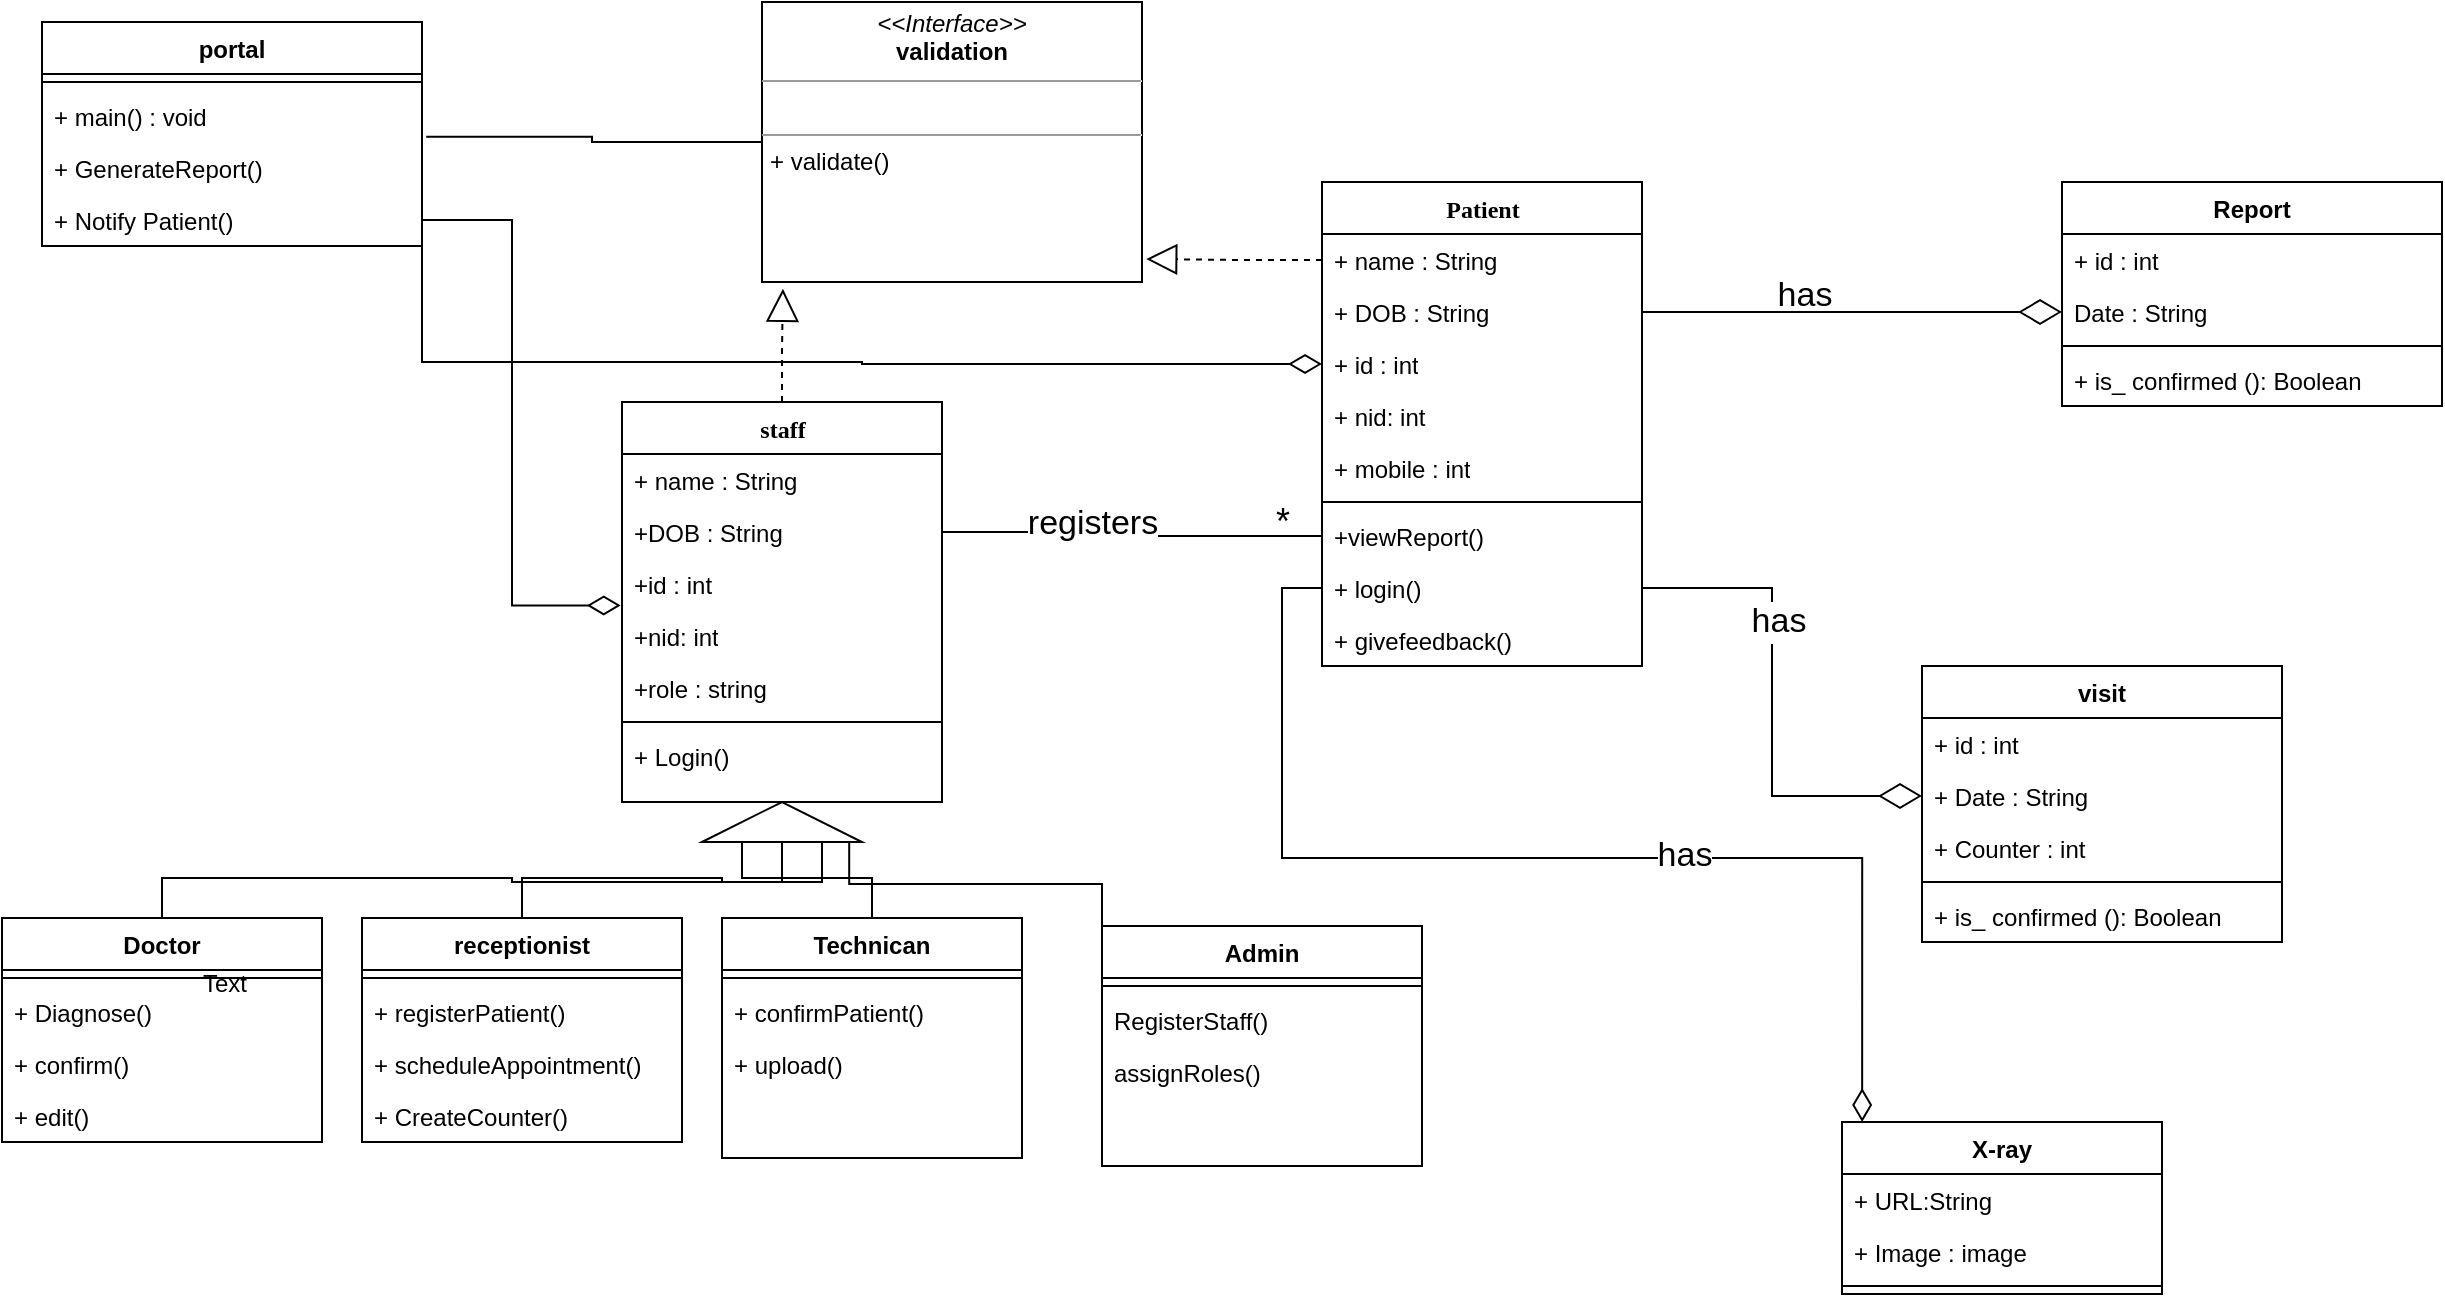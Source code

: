 <mxfile version="13.1.3">
    <diagram id="6133507b-19e7-1e82-6fc7-422aa6c4b21f" name="Page-1">
        <mxGraphModel dx="895" dy="778" grid="1" gridSize="10" guides="1" tooltips="1" connect="1" arrows="1" fold="1" page="1" pageScale="1" pageWidth="1390" pageHeight="980" background="#ffffff" math="0" shadow="0">
            <root>
                <mxCell id="0"/>
                <mxCell id="1" parent="0"/>
                <mxCell id="ANQlWNkh53GEhjYxprMo-41" style="edgeStyle=orthogonalEdgeStyle;rounded=0;orthogonalLoop=1;jettySize=auto;html=1;exitX=0.5;exitY=0;exitDx=0;exitDy=0;entryX=0.055;entryY=1.024;entryDx=0;entryDy=0;entryPerimeter=0;endArrow=block;endFill=0;dashed=1;endSize=14;startSize=5;fontColor=#000000;" parent="1" source="235556782a83e6d0-1" target="b94bc138ca980ef-1" edge="1">
                    <mxGeometry relative="1" as="geometry"/>
                </mxCell>
                <mxCell id="235556782a83e6d0-1" value="staff" style="swimlane;html=1;fontStyle=1;align=center;verticalAlign=top;childLayout=stackLayout;horizontal=1;startSize=26;horizontalStack=0;resizeParent=1;resizeLast=0;collapsible=1;marginBottom=0;swimlaneFillColor=#ffffff;rounded=0;shadow=0;comic=0;labelBackgroundColor=none;strokeWidth=1;fillColor=none;fontFamily=Verdana;fontSize=12;fontColor=#000000;" parent="1" vertex="1">
                    <mxGeometry x="320" y="220" width="160" height="200" as="geometry"/>
                </mxCell>
                <mxCell id="235556782a83e6d0-2" value="+ name : String" style="text;html=1;strokeColor=none;fillColor=none;align=left;verticalAlign=top;spacingLeft=4;spacingRight=4;whiteSpace=wrap;overflow=hidden;rotatable=0;points=[[0,0.5],[1,0.5]];portConstraint=eastwest;fontColor=#000000;" parent="235556782a83e6d0-1" vertex="1">
                    <mxGeometry y="26" width="160" height="26" as="geometry"/>
                </mxCell>
                <mxCell id="235556782a83e6d0-3" value="+DOB : String" style="text;html=1;align=left;verticalAlign=top;spacingLeft=4;spacingRight=4;whiteSpace=wrap;overflow=hidden;rotatable=0;points=[[0,0.5],[1,0.5]];portConstraint=eastwest;fontColor=#000000;" parent="235556782a83e6d0-1" vertex="1">
                    <mxGeometry y="52" width="160" height="26" as="geometry"/>
                </mxCell>
                <mxCell id="235556782a83e6d0-5" value="+id : int" style="text;html=1;strokeColor=none;fillColor=none;align=left;verticalAlign=top;spacingLeft=4;spacingRight=4;whiteSpace=wrap;overflow=hidden;rotatable=0;points=[[0,0.5],[1,0.5]];portConstraint=eastwest;fontColor=#000000;" parent="235556782a83e6d0-1" vertex="1">
                    <mxGeometry y="78" width="160" height="26" as="geometry"/>
                </mxCell>
                <mxCell id="ANQlWNkh53GEhjYxprMo-1" value="+nid: int" style="text;html=1;strokeColor=none;fillColor=none;align=left;verticalAlign=top;spacingLeft=4;spacingRight=4;whiteSpace=wrap;overflow=hidden;rotatable=0;points=[[0,0.5],[1,0.5]];portConstraint=eastwest;fontColor=#000000;" parent="235556782a83e6d0-1" vertex="1">
                    <mxGeometry y="104" width="160" height="26" as="geometry"/>
                </mxCell>
                <mxCell id="ANQlWNkh53GEhjYxprMo-2" value="+role : string" style="text;html=1;strokeColor=none;fillColor=none;align=left;verticalAlign=top;spacingLeft=4;spacingRight=4;whiteSpace=wrap;overflow=hidden;rotatable=0;points=[[0,0.5],[1,0.5]];portConstraint=eastwest;fontColor=#000000;" parent="235556782a83e6d0-1" vertex="1">
                    <mxGeometry y="130" width="160" height="26" as="geometry"/>
                </mxCell>
                <mxCell id="235556782a83e6d0-6" value="" style="line;html=1;strokeWidth=1;fillColor=none;align=left;verticalAlign=middle;spacingTop=-1;spacingLeft=3;spacingRight=3;rotatable=0;labelPosition=right;points=[];portConstraint=eastwest;fontColor=#000000;" parent="235556782a83e6d0-1" vertex="1">
                    <mxGeometry y="156" width="160" height="8" as="geometry"/>
                </mxCell>
                <mxCell id="235556782a83e6d0-7" value="+ Login()" style="text;html=1;strokeColor=none;fillColor=none;align=left;verticalAlign=top;spacingLeft=4;spacingRight=4;whiteSpace=wrap;overflow=hidden;rotatable=0;points=[[0,0.5],[1,0.5]];portConstraint=eastwest;fontColor=#000000;" parent="235556782a83e6d0-1" vertex="1">
                    <mxGeometry y="164" width="160" height="26" as="geometry"/>
                </mxCell>
                <mxCell id="ANQlWNkh53GEhjYxprMo-110" style="edgeStyle=orthogonalEdgeStyle;rounded=0;orthogonalLoop=1;jettySize=auto;html=1;exitX=0;exitY=0.5;exitDx=0;exitDy=0;startSize=5;endArrow=none;endFill=0;endSize=14;fontSize=17;startArrow=none;startFill=0;entryX=1.011;entryY=-0.099;entryDx=0;entryDy=0;entryPerimeter=0;fontColor=#000000;" parent="1" source="b94bc138ca980ef-1" target="ANQlWNkh53GEhjYxprMo-96" edge="1">
                    <mxGeometry relative="1" as="geometry">
                        <mxPoint x="230" y="90.0" as="targetPoint"/>
                    </mxGeometry>
                </mxCell>
                <mxCell id="b94bc138ca980ef-1" value="&lt;p style=&quot;margin: 0px ; margin-top: 4px ; text-align: center&quot;&gt;&lt;i&gt;&amp;lt;&amp;lt;Interface&amp;gt;&amp;gt;&lt;/i&gt;&lt;br&gt;&lt;b&gt;validation&lt;/b&gt;&lt;/p&gt;&lt;hr size=&quot;1&quot;&gt;&lt;p style=&quot;margin: 0px ; margin-left: 4px&quot;&gt;&lt;br&gt;&lt;/p&gt;&lt;hr size=&quot;1&quot;&gt;&lt;p style=&quot;margin: 0px ; margin-left: 4px&quot;&gt;+ validate()&lt;br&gt;&lt;/p&gt;" style="verticalAlign=top;align=left;overflow=fill;fontSize=12;fontFamily=Helvetica;html=1;rounded=0;shadow=0;comic=0;labelBackgroundColor=none;strokeWidth=1;fontColor=#000000;" parent="1" vertex="1">
                    <mxGeometry x="390" y="20" width="190" height="140" as="geometry"/>
                </mxCell>
                <mxCell id="ANQlWNkh53GEhjYxprMo-3" value="Patient" style="swimlane;html=1;fontStyle=1;align=center;verticalAlign=top;childLayout=stackLayout;horizontal=1;startSize=26;horizontalStack=0;resizeParent=1;resizeLast=0;collapsible=1;marginBottom=0;swimlaneFillColor=#ffffff;rounded=0;shadow=0;comic=0;labelBackgroundColor=none;strokeWidth=1;fillColor=none;fontFamily=Verdana;fontSize=12;fontColor=#000000;" parent="1" vertex="1">
                    <mxGeometry x="670" y="110" width="160" height="242" as="geometry"/>
                </mxCell>
                <mxCell id="ANQlWNkh53GEhjYxprMo-4" value="+ name : String" style="text;html=1;strokeColor=none;fillColor=none;align=left;verticalAlign=top;spacingLeft=4;spacingRight=4;whiteSpace=wrap;overflow=hidden;rotatable=0;points=[[0,0.5],[1,0.5]];portConstraint=eastwest;fontColor=#000000;" parent="ANQlWNkh53GEhjYxprMo-3" vertex="1">
                    <mxGeometry y="26" width="160" height="26" as="geometry"/>
                </mxCell>
                <mxCell id="ANQlWNkh53GEhjYxprMo-5" value="+ DOB : String" style="text;html=1;strokeColor=none;fillColor=none;align=left;verticalAlign=top;spacingLeft=4;spacingRight=4;whiteSpace=wrap;overflow=hidden;rotatable=0;points=[[0,0.5],[1,0.5]];portConstraint=eastwest;fontColor=#000000;" parent="ANQlWNkh53GEhjYxprMo-3" vertex="1">
                    <mxGeometry y="52" width="160" height="26" as="geometry"/>
                </mxCell>
                <mxCell id="ANQlWNkh53GEhjYxprMo-6" value="+ id : int" style="text;html=1;strokeColor=none;fillColor=none;align=left;verticalAlign=top;spacingLeft=4;spacingRight=4;whiteSpace=wrap;overflow=hidden;rotatable=0;points=[[0,0.5],[1,0.5]];portConstraint=eastwest;fontColor=#000000;" parent="ANQlWNkh53GEhjYxprMo-3" vertex="1">
                    <mxGeometry y="78" width="160" height="26" as="geometry"/>
                </mxCell>
                <mxCell id="ANQlWNkh53GEhjYxprMo-7" value="+ nid: int" style="text;html=1;strokeColor=none;fillColor=none;align=left;verticalAlign=top;spacingLeft=4;spacingRight=4;whiteSpace=wrap;overflow=hidden;rotatable=0;points=[[0,0.5],[1,0.5]];portConstraint=eastwest;fontColor=#000000;" parent="ANQlWNkh53GEhjYxprMo-3" vertex="1">
                    <mxGeometry y="104" width="160" height="26" as="geometry"/>
                </mxCell>
                <mxCell id="ANQlWNkh53GEhjYxprMo-8" value="+ mobile : int" style="text;html=1;strokeColor=none;fillColor=none;align=left;verticalAlign=top;spacingLeft=4;spacingRight=4;whiteSpace=wrap;overflow=hidden;rotatable=0;points=[[0,0.5],[1,0.5]];portConstraint=eastwest;fontColor=#000000;" parent="ANQlWNkh53GEhjYxprMo-3" vertex="1">
                    <mxGeometry y="130" width="160" height="26" as="geometry"/>
                </mxCell>
                <mxCell id="ANQlWNkh53GEhjYxprMo-9" value="" style="line;html=1;strokeWidth=1;fillColor=none;align=left;verticalAlign=middle;spacingTop=-1;spacingLeft=3;spacingRight=3;rotatable=0;labelPosition=right;points=[];portConstraint=eastwest;fontColor=#000000;" parent="ANQlWNkh53GEhjYxprMo-3" vertex="1">
                    <mxGeometry y="156" width="160" height="8" as="geometry"/>
                </mxCell>
                <mxCell id="ANQlWNkh53GEhjYxprMo-10" value="+viewReport()" style="text;html=1;strokeColor=none;fillColor=none;align=left;verticalAlign=top;spacingLeft=4;spacingRight=4;whiteSpace=wrap;overflow=hidden;rotatable=0;points=[[0,0.5],[1,0.5]];portConstraint=eastwest;fontColor=#000000;" parent="ANQlWNkh53GEhjYxprMo-3" vertex="1">
                    <mxGeometry y="164" width="160" height="26" as="geometry"/>
                </mxCell>
                <mxCell id="ANQlWNkh53GEhjYxprMo-11" value="+ login()" style="text;html=1;strokeColor=none;fillColor=none;align=left;verticalAlign=top;spacingLeft=4;spacingRight=4;whiteSpace=wrap;overflow=hidden;rotatable=0;points=[[0,0.5],[1,0.5]];portConstraint=eastwest;fontColor=#000000;" parent="ANQlWNkh53GEhjYxprMo-3" vertex="1">
                    <mxGeometry y="190" width="160" height="26" as="geometry"/>
                </mxCell>
                <mxCell id="ANQlWNkh53GEhjYxprMo-12" value="+ givefeedback()" style="text;html=1;strokeColor=none;fillColor=none;align=left;verticalAlign=top;spacingLeft=4;spacingRight=4;whiteSpace=wrap;overflow=hidden;rotatable=0;points=[[0,0.5],[1,0.5]];portConstraint=eastwest;fontColor=#000000;" parent="ANQlWNkh53GEhjYxprMo-3" vertex="1">
                    <mxGeometry y="216" width="160" height="26" as="geometry"/>
                </mxCell>
                <mxCell id="ANQlWNkh53GEhjYxprMo-49" style="edgeStyle=orthogonalEdgeStyle;rounded=0;orthogonalLoop=1;jettySize=auto;html=1;exitX=0.5;exitY=0;exitDx=0;exitDy=0;entryX=0;entryY=0.5;entryDx=0;entryDy=0;endArrow=none;endFill=0;fontColor=#000000;" parent="1" source="ANQlWNkh53GEhjYxprMo-14" target="ANQlWNkh53GEhjYxprMo-48" edge="1">
                    <mxGeometry relative="1" as="geometry"/>
                </mxCell>
                <mxCell id="ANQlWNkh53GEhjYxprMo-14" value="Doctor" style="swimlane;fontStyle=1;align=center;verticalAlign=top;childLayout=stackLayout;horizontal=1;startSize=26;horizontalStack=0;resizeParent=1;resizeParentMax=0;resizeLast=0;collapsible=1;marginBottom=0;fontColor=#000000;" parent="1" vertex="1">
                    <mxGeometry x="10" y="478" width="160" height="112" as="geometry"/>
                </mxCell>
                <mxCell id="ANQlWNkh53GEhjYxprMo-16" value="" style="line;strokeWidth=1;fillColor=none;align=left;verticalAlign=middle;spacingTop=-1;spacingLeft=3;spacingRight=3;rotatable=0;labelPosition=right;points=[];portConstraint=eastwest;fontColor=#000000;" parent="ANQlWNkh53GEhjYxprMo-14" vertex="1">
                    <mxGeometry y="26" width="160" height="8" as="geometry"/>
                </mxCell>
                <mxCell id="ANQlWNkh53GEhjYxprMo-17" value="+ Diagnose()&#10;" style="text;strokeColor=none;fillColor=none;align=left;verticalAlign=top;spacingLeft=4;spacingRight=4;overflow=hidden;rotatable=0;points=[[0,0.5],[1,0.5]];portConstraint=eastwest;fontColor=#000000;" parent="ANQlWNkh53GEhjYxprMo-14" vertex="1">
                    <mxGeometry y="34" width="160" height="26" as="geometry"/>
                </mxCell>
                <mxCell id="ANQlWNkh53GEhjYxprMo-31" value="+ confirm()&#10;" style="text;strokeColor=none;fillColor=none;align=left;verticalAlign=top;spacingLeft=4;spacingRight=4;overflow=hidden;rotatable=0;points=[[0,0.5],[1,0.5]];portConstraint=eastwest;fontColor=#000000;" parent="ANQlWNkh53GEhjYxprMo-14" vertex="1">
                    <mxGeometry y="60" width="160" height="26" as="geometry"/>
                </mxCell>
                <mxCell id="ANQlWNkh53GEhjYxprMo-32" value="+ edit()" style="text;strokeColor=none;fillColor=none;align=left;verticalAlign=top;spacingLeft=4;spacingRight=4;overflow=hidden;rotatable=0;points=[[0,0.5],[1,0.5]];portConstraint=eastwest;fontColor=#000000;" parent="ANQlWNkh53GEhjYxprMo-14" vertex="1">
                    <mxGeometry y="86" width="160" height="26" as="geometry"/>
                </mxCell>
                <mxCell id="ANQlWNkh53GEhjYxprMo-50" style="edgeStyle=orthogonalEdgeStyle;rounded=0;orthogonalLoop=1;jettySize=auto;html=1;exitX=0.5;exitY=0;exitDx=0;exitDy=0;entryX=0;entryY=0.75;entryDx=0;entryDy=0;endArrow=none;endFill=0;fontColor=#000000;" parent="1" source="ANQlWNkh53GEhjYxprMo-18" target="ANQlWNkh53GEhjYxprMo-48" edge="1">
                    <mxGeometry relative="1" as="geometry"/>
                </mxCell>
                <mxCell id="ANQlWNkh53GEhjYxprMo-18" value="receptionist" style="swimlane;fontStyle=1;align=center;verticalAlign=top;childLayout=stackLayout;horizontal=1;startSize=26;horizontalStack=0;resizeParent=1;resizeParentMax=0;resizeLast=0;collapsible=1;marginBottom=0;fontColor=#000000;" parent="1" vertex="1">
                    <mxGeometry x="190" y="478" width="160" height="112" as="geometry"/>
                </mxCell>
                <mxCell id="ANQlWNkh53GEhjYxprMo-20" value="" style="line;strokeWidth=1;fillColor=none;align=left;verticalAlign=middle;spacingTop=-1;spacingLeft=3;spacingRight=3;rotatable=0;labelPosition=right;points=[];portConstraint=eastwest;fontColor=#000000;" parent="ANQlWNkh53GEhjYxprMo-18" vertex="1">
                    <mxGeometry y="26" width="160" height="8" as="geometry"/>
                </mxCell>
                <mxCell id="ANQlWNkh53GEhjYxprMo-21" value="+ registerPatient()" style="text;strokeColor=none;fillColor=none;align=left;verticalAlign=top;spacingLeft=4;spacingRight=4;overflow=hidden;rotatable=0;points=[[0,0.5],[1,0.5]];portConstraint=eastwest;fontColor=#000000;" parent="ANQlWNkh53GEhjYxprMo-18" vertex="1">
                    <mxGeometry y="34" width="160" height="26" as="geometry"/>
                </mxCell>
                <mxCell id="ANQlWNkh53GEhjYxprMo-33" value="+ scheduleAppointment()" style="text;strokeColor=none;fillColor=none;align=left;verticalAlign=top;spacingLeft=4;spacingRight=4;overflow=hidden;rotatable=0;points=[[0,0.5],[1,0.5]];portConstraint=eastwest;fontColor=#000000;" parent="ANQlWNkh53GEhjYxprMo-18" vertex="1">
                    <mxGeometry y="60" width="160" height="26" as="geometry"/>
                </mxCell>
                <mxCell id="ANQlWNkh53GEhjYxprMo-34" value="+ CreateCounter()" style="text;strokeColor=none;fillColor=none;align=left;verticalAlign=top;spacingLeft=4;spacingRight=4;overflow=hidden;rotatable=0;points=[[0,0.5],[1,0.5]];portConstraint=eastwest;fontColor=#000000;" parent="ANQlWNkh53GEhjYxprMo-18" vertex="1">
                    <mxGeometry y="86" width="160" height="26" as="geometry"/>
                </mxCell>
                <mxCell id="ANQlWNkh53GEhjYxprMo-51" style="edgeStyle=orthogonalEdgeStyle;rounded=0;orthogonalLoop=1;jettySize=auto;html=1;exitX=0.5;exitY=0;exitDx=0;exitDy=0;entryX=0;entryY=0.25;entryDx=0;entryDy=0;endArrow=none;endFill=0;fontColor=#000000;" parent="1" source="ANQlWNkh53GEhjYxprMo-22" target="ANQlWNkh53GEhjYxprMo-48" edge="1">
                    <mxGeometry relative="1" as="geometry"/>
                </mxCell>
                <mxCell id="ANQlWNkh53GEhjYxprMo-22" value="Technican" style="swimlane;fontStyle=1;align=center;verticalAlign=top;childLayout=stackLayout;horizontal=1;startSize=26;horizontalStack=0;resizeParent=1;resizeParentMax=0;resizeLast=0;collapsible=1;marginBottom=0;fontColor=#000000;" parent="1" vertex="1">
                    <mxGeometry x="370" y="478" width="150" height="120" as="geometry"/>
                </mxCell>
                <mxCell id="ANQlWNkh53GEhjYxprMo-24" value="" style="line;strokeWidth=1;fillColor=none;align=left;verticalAlign=middle;spacingTop=-1;spacingLeft=3;spacingRight=3;rotatable=0;labelPosition=right;points=[];portConstraint=eastwest;fontColor=#000000;" parent="ANQlWNkh53GEhjYxprMo-22" vertex="1">
                    <mxGeometry y="26" width="150" height="8" as="geometry"/>
                </mxCell>
                <mxCell id="ANQlWNkh53GEhjYxprMo-25" value="+ confirmPatient()" style="text;strokeColor=none;fillColor=none;align=left;verticalAlign=top;spacingLeft=4;spacingRight=4;overflow=hidden;rotatable=0;points=[[0,0.5],[1,0.5]];portConstraint=eastwest;fontColor=#000000;" parent="ANQlWNkh53GEhjYxprMo-22" vertex="1">
                    <mxGeometry y="34" width="150" height="26" as="geometry"/>
                </mxCell>
                <mxCell id="ANQlWNkh53GEhjYxprMo-35" value="+ upload()" style="text;strokeColor=none;fillColor=none;align=left;verticalAlign=top;spacingLeft=4;spacingRight=4;overflow=hidden;rotatable=0;points=[[0,0.5],[1,0.5]];portConstraint=eastwest;fontColor=#000000;" parent="ANQlWNkh53GEhjYxprMo-22" vertex="1">
                    <mxGeometry y="60" width="150" height="60" as="geometry"/>
                </mxCell>
                <mxCell id="ANQlWNkh53GEhjYxprMo-55" style="edgeStyle=orthogonalEdgeStyle;rounded=0;orthogonalLoop=1;jettySize=auto;html=1;exitX=0;exitY=0;exitDx=0;exitDy=0;entryX=0;entryY=0.92;entryDx=0;entryDy=0;entryPerimeter=0;endArrow=none;endFill=0;fontColor=#000000;" parent="1" source="ANQlWNkh53GEhjYxprMo-26" target="ANQlWNkh53GEhjYxprMo-48" edge="1">
                    <mxGeometry relative="1" as="geometry"/>
                </mxCell>
                <mxCell id="ANQlWNkh53GEhjYxprMo-26" value="Admin" style="swimlane;fontStyle=1;align=center;verticalAlign=top;childLayout=stackLayout;horizontal=1;startSize=26;horizontalStack=0;resizeParent=1;resizeParentMax=0;resizeLast=0;collapsible=1;marginBottom=0;fontColor=#000000;" parent="1" vertex="1">
                    <mxGeometry x="560" y="482" width="160" height="120" as="geometry"/>
                </mxCell>
                <mxCell id="ANQlWNkh53GEhjYxprMo-28" value="" style="line;strokeWidth=1;fillColor=none;align=left;verticalAlign=middle;spacingTop=-1;spacingLeft=3;spacingRight=3;rotatable=0;labelPosition=right;points=[];portConstraint=eastwest;fontColor=#000000;" parent="ANQlWNkh53GEhjYxprMo-26" vertex="1">
                    <mxGeometry y="26" width="160" height="8" as="geometry"/>
                </mxCell>
                <mxCell id="ANQlWNkh53GEhjYxprMo-29" value="RegisterStaff()" style="text;strokeColor=none;fillColor=none;align=left;verticalAlign=top;spacingLeft=4;spacingRight=4;overflow=hidden;rotatable=0;points=[[0,0.5],[1,0.5]];portConstraint=eastwest;fontColor=#000000;" parent="ANQlWNkh53GEhjYxprMo-26" vertex="1">
                    <mxGeometry y="34" width="160" height="26" as="geometry"/>
                </mxCell>
                <mxCell id="ANQlWNkh53GEhjYxprMo-42" value="assignRoles()" style="text;strokeColor=none;fillColor=none;align=left;verticalAlign=top;spacingLeft=4;spacingRight=4;overflow=hidden;rotatable=0;points=[[0,0.5],[1,0.5]];portConstraint=eastwest;fontColor=#000000;" parent="ANQlWNkh53GEhjYxprMo-26" vertex="1">
                    <mxGeometry y="60" width="160" height="60" as="geometry"/>
                </mxCell>
                <mxCell id="ANQlWNkh53GEhjYxprMo-39" value="Text" style="text;html=1;align=center;verticalAlign=middle;resizable=0;points=[];autosize=1;fontColor=#000000;" parent="1" vertex="1">
                    <mxGeometry x="101" y="501" width="40" height="20" as="geometry"/>
                </mxCell>
                <mxCell id="ANQlWNkh53GEhjYxprMo-40" style="edgeStyle=orthogonalEdgeStyle;rounded=0;orthogonalLoop=1;jettySize=auto;html=1;exitX=0;exitY=0.5;exitDx=0;exitDy=0;entryX=1.011;entryY=0.918;entryDx=0;entryDy=0;entryPerimeter=0;endArrow=block;endFill=0;dashed=1;endSize=13;fontColor=#000000;" parent="1" source="ANQlWNkh53GEhjYxprMo-4" target="b94bc138ca980ef-1" edge="1">
                    <mxGeometry relative="1" as="geometry"/>
                </mxCell>
                <mxCell id="ANQlWNkh53GEhjYxprMo-48" value="" style="triangle;whiteSpace=wrap;html=1;direction=north;fontColor=#000000;" parent="1" vertex="1">
                    <mxGeometry x="360" y="420" width="80" height="20" as="geometry"/>
                </mxCell>
                <mxCell id="ANQlWNkh53GEhjYxprMo-56" value="Report" style="swimlane;fontStyle=1;align=center;verticalAlign=top;childLayout=stackLayout;horizontal=1;startSize=26;horizontalStack=0;resizeParent=1;resizeParentMax=0;resizeLast=0;collapsible=1;marginBottom=0;fontColor=#000000;" parent="1" vertex="1">
                    <mxGeometry x="1040" y="110" width="190" height="112" as="geometry"/>
                </mxCell>
                <mxCell id="ANQlWNkh53GEhjYxprMo-57" value="+ id : int " style="text;strokeColor=none;fillColor=none;align=left;verticalAlign=top;spacingLeft=4;spacingRight=4;overflow=hidden;rotatable=0;points=[[0,0.5],[1,0.5]];portConstraint=eastwest;fontColor=#000000;" parent="ANQlWNkh53GEhjYxprMo-56" vertex="1">
                    <mxGeometry y="26" width="190" height="26" as="geometry"/>
                </mxCell>
                <mxCell id="ANQlWNkh53GEhjYxprMo-60" value="Date : String" style="text;strokeColor=none;fillColor=none;align=left;verticalAlign=top;spacingLeft=4;spacingRight=4;overflow=hidden;rotatable=0;points=[[0,0.5],[1,0.5]];portConstraint=eastwest;fontColor=#000000;" parent="ANQlWNkh53GEhjYxprMo-56" vertex="1">
                    <mxGeometry y="52" width="190" height="26" as="geometry"/>
                </mxCell>
                <mxCell id="ANQlWNkh53GEhjYxprMo-58" value="" style="line;strokeWidth=1;fillColor=none;align=left;verticalAlign=middle;spacingTop=-1;spacingLeft=3;spacingRight=3;rotatable=0;labelPosition=right;points=[];portConstraint=eastwest;fontColor=#000000;" parent="ANQlWNkh53GEhjYxprMo-56" vertex="1">
                    <mxGeometry y="78" width="190" height="8" as="geometry"/>
                </mxCell>
                <mxCell id="ANQlWNkh53GEhjYxprMo-59" value="+ is_ confirmed (): Boolean" style="text;strokeColor=none;fillColor=none;align=left;verticalAlign=top;spacingLeft=4;spacingRight=4;overflow=hidden;rotatable=0;points=[[0,0.5],[1,0.5]];portConstraint=eastwest;fontColor=#000000;" parent="ANQlWNkh53GEhjYxprMo-56" vertex="1">
                    <mxGeometry y="86" width="190" height="26" as="geometry"/>
                </mxCell>
                <mxCell id="ANQlWNkh53GEhjYxprMo-61" value="visit" style="swimlane;fontStyle=1;align=center;verticalAlign=top;childLayout=stackLayout;horizontal=1;startSize=26;horizontalStack=0;resizeParent=1;resizeParentMax=0;resizeLast=0;collapsible=1;marginBottom=0;fontColor=#000000;" parent="1" vertex="1">
                    <mxGeometry x="970" y="352" width="180" height="138" as="geometry"/>
                </mxCell>
                <mxCell id="ANQlWNkh53GEhjYxprMo-62" value="+ id : int " style="text;strokeColor=none;fillColor=none;align=left;verticalAlign=top;spacingLeft=4;spacingRight=4;overflow=hidden;rotatable=0;points=[[0,0.5],[1,0.5]];portConstraint=eastwest;fontColor=#000000;" parent="ANQlWNkh53GEhjYxprMo-61" vertex="1">
                    <mxGeometry y="26" width="180" height="26" as="geometry"/>
                </mxCell>
                <mxCell id="ANQlWNkh53GEhjYxprMo-63" value="+ Date : String" style="text;strokeColor=none;fillColor=none;align=left;verticalAlign=top;spacingLeft=4;spacingRight=4;overflow=hidden;rotatable=0;points=[[0,0.5],[1,0.5]];portConstraint=eastwest;fontColor=#000000;" parent="ANQlWNkh53GEhjYxprMo-61" vertex="1">
                    <mxGeometry y="52" width="180" height="26" as="geometry"/>
                </mxCell>
                <mxCell id="ANQlWNkh53GEhjYxprMo-66" value="+ Counter : int" style="text;strokeColor=none;fillColor=none;align=left;verticalAlign=top;spacingLeft=4;spacingRight=4;overflow=hidden;rotatable=0;points=[[0,0.5],[1,0.5]];portConstraint=eastwest;fontColor=#000000;" parent="ANQlWNkh53GEhjYxprMo-61" vertex="1">
                    <mxGeometry y="78" width="180" height="26" as="geometry"/>
                </mxCell>
                <mxCell id="ANQlWNkh53GEhjYxprMo-64" value="" style="line;strokeWidth=1;fillColor=none;align=left;verticalAlign=middle;spacingTop=-1;spacingLeft=3;spacingRight=3;rotatable=0;labelPosition=right;points=[];portConstraint=eastwest;fontColor=#000000;" parent="ANQlWNkh53GEhjYxprMo-61" vertex="1">
                    <mxGeometry y="104" width="180" height="8" as="geometry"/>
                </mxCell>
                <mxCell id="ANQlWNkh53GEhjYxprMo-65" value="+ is_ confirmed (): Boolean" style="text;strokeColor=none;fillColor=none;align=left;verticalAlign=top;spacingLeft=4;spacingRight=4;overflow=hidden;rotatable=0;points=[[0,0.5],[1,0.5]];portConstraint=eastwest;fontColor=#000000;" parent="ANQlWNkh53GEhjYxprMo-61" vertex="1">
                    <mxGeometry y="112" width="180" height="26" as="geometry"/>
                </mxCell>
                <mxCell id="ANQlWNkh53GEhjYxprMo-78" style="edgeStyle=orthogonalEdgeStyle;rounded=0;orthogonalLoop=1;jettySize=auto;html=1;exitX=1;exitY=0.5;exitDx=0;exitDy=0;entryX=0;entryY=0.5;entryDx=0;entryDy=0;endArrow=diamondThin;endFill=0;endSize=19;startSize=20;fontColor=#000000;" parent="1" source="ANQlWNkh53GEhjYxprMo-5" target="ANQlWNkh53GEhjYxprMo-60" edge="1">
                    <mxGeometry relative="1" as="geometry"/>
                </mxCell>
                <mxCell id="ANQlWNkh53GEhjYxprMo-80" style="edgeStyle=orthogonalEdgeStyle;rounded=0;orthogonalLoop=1;jettySize=auto;html=1;exitX=1;exitY=0.5;exitDx=0;exitDy=0;entryX=0;entryY=0.5;entryDx=0;entryDy=0;startSize=20;endArrow=diamondThin;endFill=0;endSize=19;fontColor=#000000;" parent="1" source="ANQlWNkh53GEhjYxprMo-11" target="ANQlWNkh53GEhjYxprMo-63" edge="1">
                    <mxGeometry relative="1" as="geometry"/>
                </mxCell>
                <mxCell id="ANQlWNkh53GEhjYxprMo-105" value="has" style="text;html=1;align=center;verticalAlign=middle;resizable=0;points=[];labelBackgroundColor=#ffffff;fontSize=17;fontColor=#000000;" parent="ANQlWNkh53GEhjYxprMo-80" vertex="1" connectable="0">
                    <mxGeometry x="-0.463" y="-16" relative="1" as="geometry">
                        <mxPoint x="19" y="16" as="offset"/>
                    </mxGeometry>
                </mxCell>
                <mxCell id="ANQlWNkh53GEhjYxprMo-81" value="X-ray" style="swimlane;fontStyle=1;align=center;verticalAlign=top;childLayout=stackLayout;horizontal=1;startSize=26;horizontalStack=0;resizeParent=1;resizeParentMax=0;resizeLast=0;collapsible=1;marginBottom=0;fontColor=#000000;" parent="1" vertex="1">
                    <mxGeometry x="930" y="580" width="160" height="86" as="geometry"/>
                </mxCell>
                <mxCell id="ANQlWNkh53GEhjYxprMo-82" value="+ URL:String" style="text;strokeColor=none;fillColor=none;align=left;verticalAlign=top;spacingLeft=4;spacingRight=4;overflow=hidden;rotatable=0;points=[[0,0.5],[1,0.5]];portConstraint=eastwest;fontColor=#000000;" parent="ANQlWNkh53GEhjYxprMo-81" vertex="1">
                    <mxGeometry y="26" width="160" height="26" as="geometry"/>
                </mxCell>
                <mxCell id="ANQlWNkh53GEhjYxprMo-85" value="+ Image : image" style="text;strokeColor=none;fillColor=none;align=left;verticalAlign=top;spacingLeft=4;spacingRight=4;overflow=hidden;rotatable=0;points=[[0,0.5],[1,0.5]];portConstraint=eastwest;fontColor=#000000;" parent="ANQlWNkh53GEhjYxprMo-81" vertex="1">
                    <mxGeometry y="52" width="160" height="26" as="geometry"/>
                </mxCell>
                <mxCell id="ANQlWNkh53GEhjYxprMo-83" value="" style="line;strokeWidth=1;fillColor=none;align=left;verticalAlign=middle;spacingTop=-1;spacingLeft=3;spacingRight=3;rotatable=0;labelPosition=right;points=[];portConstraint=eastwest;fontColor=#000000;" parent="ANQlWNkh53GEhjYxprMo-81" vertex="1">
                    <mxGeometry y="78" width="160" height="8" as="geometry"/>
                </mxCell>
                <mxCell id="ANQlWNkh53GEhjYxprMo-86" style="edgeStyle=orthogonalEdgeStyle;rounded=0;orthogonalLoop=1;jettySize=auto;html=1;exitX=0;exitY=0.5;exitDx=0;exitDy=0;entryX=0.063;entryY=0;entryDx=0;entryDy=0;entryPerimeter=0;startSize=5;endArrow=diamondThin;endFill=0;endSize=14;fontColor=#000000;" parent="1" source="ANQlWNkh53GEhjYxprMo-11" target="ANQlWNkh53GEhjYxprMo-81" edge="1">
                    <mxGeometry relative="1" as="geometry"/>
                </mxCell>
                <mxCell id="ANQlWNkh53GEhjYxprMo-106" value="has" style="text;html=1;align=center;verticalAlign=middle;resizable=0;points=[];labelBackgroundColor=#ffffff;fontSize=17;fontColor=#000000;" parent="ANQlWNkh53GEhjYxprMo-86" vertex="1" connectable="0">
                    <mxGeometry x="0.232" y="1" relative="1" as="geometry">
                        <mxPoint as="offset"/>
                    </mxGeometry>
                </mxCell>
                <mxCell id="ANQlWNkh53GEhjYxprMo-87" value="portal" style="swimlane;fontStyle=1;align=center;verticalAlign=top;childLayout=stackLayout;horizontal=1;startSize=26;horizontalStack=0;resizeParent=1;resizeParentMax=0;resizeLast=0;collapsible=1;marginBottom=0;fontColor=#000000;" parent="1" vertex="1">
                    <mxGeometry x="30" y="30" width="190" height="112" as="geometry"/>
                </mxCell>
                <mxCell id="ANQlWNkh53GEhjYxprMo-89" value="" style="line;strokeWidth=1;fillColor=none;align=left;verticalAlign=middle;spacingTop=-1;spacingLeft=3;spacingRight=3;rotatable=0;labelPosition=right;points=[];portConstraint=eastwest;fontColor=#000000;" parent="ANQlWNkh53GEhjYxprMo-87" vertex="1">
                    <mxGeometry y="26" width="190" height="8" as="geometry"/>
                </mxCell>
                <mxCell id="ANQlWNkh53GEhjYxprMo-90" value="+ main() : void" style="text;strokeColor=none;fillColor=none;align=left;verticalAlign=top;spacingLeft=4;spacingRight=4;overflow=hidden;rotatable=0;points=[[0,0.5],[1,0.5]];portConstraint=eastwest;fontColor=#000000;" parent="ANQlWNkh53GEhjYxprMo-87" vertex="1">
                    <mxGeometry y="34" width="190" height="26" as="geometry"/>
                </mxCell>
                <mxCell id="ANQlWNkh53GEhjYxprMo-96" value="+ GenerateReport()" style="text;strokeColor=none;fillColor=none;align=left;verticalAlign=top;spacingLeft=4;spacingRight=4;overflow=hidden;rotatable=0;points=[[0,0.5],[1,0.5]];portConstraint=eastwest;fontColor=#000000;" parent="ANQlWNkh53GEhjYxprMo-87" vertex="1">
                    <mxGeometry y="60" width="190" height="26" as="geometry"/>
                </mxCell>
                <mxCell id="ANQlWNkh53GEhjYxprMo-99" value="+ Notify Patient()" style="text;strokeColor=none;fillColor=none;align=left;verticalAlign=top;spacingLeft=4;spacingRight=4;overflow=hidden;rotatable=0;points=[[0,0.5],[1,0.5]];portConstraint=eastwest;fontColor=#000000;" parent="ANQlWNkh53GEhjYxprMo-87" vertex="1">
                    <mxGeometry y="86" width="190" height="26" as="geometry"/>
                </mxCell>
                <mxCell id="ANQlWNkh53GEhjYxprMo-101" style="edgeStyle=orthogonalEdgeStyle;rounded=0;orthogonalLoop=1;jettySize=auto;html=1;exitX=1;exitY=0.5;exitDx=0;exitDy=0;entryX=0;entryY=0.5;entryDx=0;entryDy=0;startSize=5;endArrow=none;endFill=0;endSize=14;fontColor=#000000;" parent="1" source="235556782a83e6d0-3" target="ANQlWNkh53GEhjYxprMo-10" edge="1">
                    <mxGeometry relative="1" as="geometry"/>
                </mxCell>
                <mxCell id="ANQlWNkh53GEhjYxprMo-103" value="registers" style="text;html=1;align=center;verticalAlign=middle;resizable=0;points=[];labelBackgroundColor=#ffffff;fontSize=17;fontColor=#000000;" parent="ANQlWNkh53GEhjYxprMo-101" vertex="1" connectable="0">
                    <mxGeometry x="-0.232" y="4" relative="1" as="geometry">
                        <mxPoint x="1" as="offset"/>
                    </mxGeometry>
                </mxCell>
                <mxCell id="ANQlWNkh53GEhjYxprMo-102" value="&lt;font style=&quot;font-size: 18px&quot;&gt;*&lt;/font&gt;" style="text;html=1;align=center;verticalAlign=middle;resizable=0;points=[];autosize=1;fontColor=#000000;" parent="1" vertex="1">
                    <mxGeometry x="640" y="270" width="20" height="20" as="geometry"/>
                </mxCell>
                <mxCell id="ANQlWNkh53GEhjYxprMo-104" value="has" style="text;html=1;align=center;verticalAlign=middle;resizable=0;points=[];autosize=1;fontSize=17;fontColor=#000000;" parent="1" vertex="1">
                    <mxGeometry x="891" y="152" width="40" height="30" as="geometry"/>
                </mxCell>
                <mxCell id="ANQlWNkh53GEhjYxprMo-107" style="edgeStyle=orthogonalEdgeStyle;rounded=0;orthogonalLoop=1;jettySize=auto;html=1;exitX=1;exitY=0.5;exitDx=0;exitDy=0;entryX=-0.004;entryY=-0.088;entryDx=0;entryDy=0;entryPerimeter=0;startSize=5;endArrow=diamondThin;endFill=0;endSize=14;fontSize=17;fontColor=#000000;" parent="1" source="ANQlWNkh53GEhjYxprMo-99" target="ANQlWNkh53GEhjYxprMo-1" edge="1">
                    <mxGeometry relative="1" as="geometry"/>
                </mxCell>
                <mxCell id="ANQlWNkh53GEhjYxprMo-108" style="edgeStyle=orthogonalEdgeStyle;rounded=0;orthogonalLoop=1;jettySize=auto;html=1;exitX=1;exitY=0.5;exitDx=0;exitDy=0;entryX=0;entryY=0.5;entryDx=0;entryDy=0;startSize=5;endArrow=diamondThin;endFill=0;endSize=14;fontSize=17;fontColor=#000000;" parent="1" source="ANQlWNkh53GEhjYxprMo-96" target="ANQlWNkh53GEhjYxprMo-6" edge="1">
                    <mxGeometry relative="1" as="geometry">
                        <Array as="points">
                            <mxPoint x="220" y="200"/>
                            <mxPoint x="440" y="200"/>
                        </Array>
                    </mxGeometry>
                </mxCell>
            </root>
        </mxGraphModel>
    </diagram>
</mxfile>
